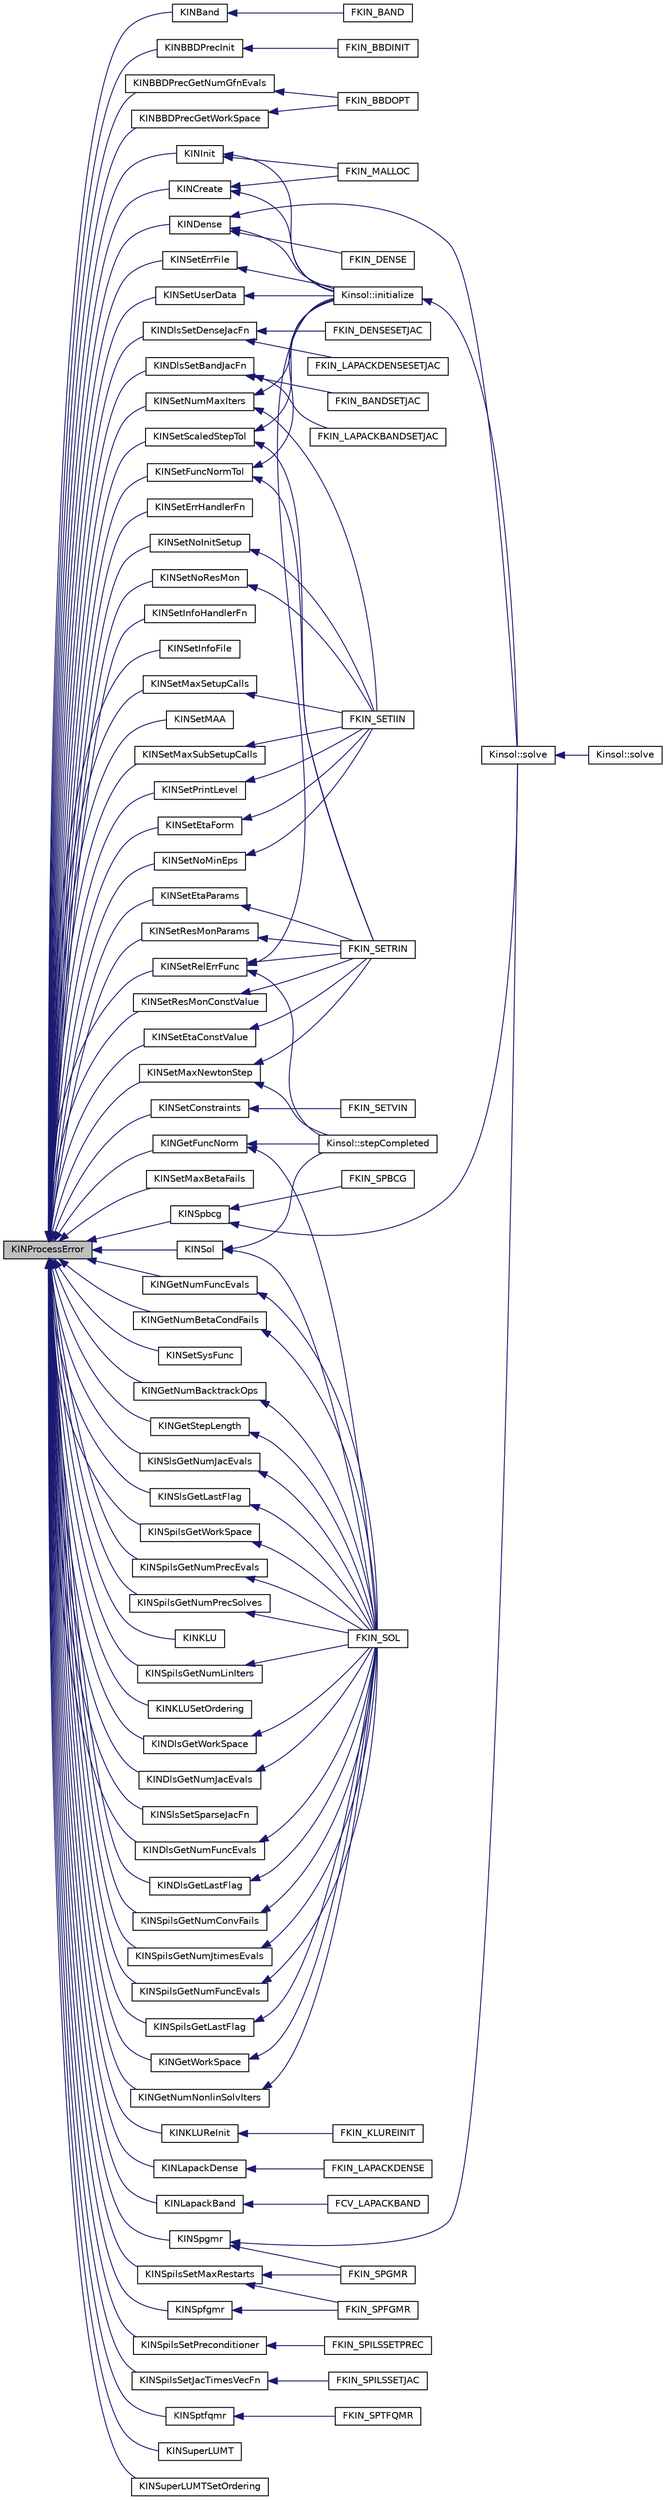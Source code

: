 digraph "KINProcessError"
{
  edge [fontname="Helvetica",fontsize="10",labelfontname="Helvetica",labelfontsize="10"];
  node [fontname="Helvetica",fontsize="10",shape=record];
  rankdir="LR";
  Node20 [label="KINProcessError",height=0.2,width=0.4,color="black", fillcolor="grey75", style="filled", fontcolor="black"];
  Node20 -> Node21 [dir="back",color="midnightblue",fontsize="10",style="solid",fontname="Helvetica"];
  Node21 [label="KINCreate",height=0.2,width=0.4,color="black", fillcolor="white", style="filled",URL="$d9/d42/kinsol_8c.html#a27146be27fd9f93ed5bce8e208c35dd6"];
  Node21 -> Node22 [dir="back",color="midnightblue",fontsize="10",style="solid",fontname="Helvetica"];
  Node22 [label="FKIN_MALLOC",height=0.2,width=0.4,color="black", fillcolor="white", style="filled",URL="$d8/d62/fkinsol_8h.html#ac4472d20a632ed9e9605b6b445b8fa6b"];
  Node21 -> Node23 [dir="back",color="midnightblue",fontsize="10",style="solid",fontname="Helvetica"];
  Node23 [label="Kinsol::initialize",height=0.2,width=0.4,color="black", fillcolor="white", style="filled",URL="$d9/dad/group__solver_kinsol.html#ga056cece1b5bb225d876de901b8909efc",tooltip="(Re-) initialize the solver "];
  Node23 -> Node24 [dir="back",color="midnightblue",fontsize="10",style="solid",fontname="Helvetica"];
  Node24 [label="Kinsol::solve",height=0.2,width=0.4,color="black", fillcolor="white", style="filled",URL="$d9/dad/group__solver_kinsol.html#ga8a18d3188ad48db47e0d37a29cdc33a2",tooltip="Solution of a (non-)linear system of equations. "];
  Node24 -> Node25 [dir="back",color="midnightblue",fontsize="10",style="solid",fontname="Helvetica"];
  Node25 [label="Kinsol::solve",height=0.2,width=0.4,color="black", fillcolor="white", style="filled",URL="$d9/dad/group__solver_kinsol.html#ga7f7e89f5594dff3c546c946054814a29"];
  Node20 -> Node26 [dir="back",color="midnightblue",fontsize="10",style="solid",fontname="Helvetica"];
  Node26 [label="KINInit",height=0.2,width=0.4,color="black", fillcolor="white", style="filled",URL="$d9/d42/kinsol_8c.html#a2f17c2873a5aa3b63b2302ce189420d0"];
  Node26 -> Node22 [dir="back",color="midnightblue",fontsize="10",style="solid",fontname="Helvetica"];
  Node26 -> Node23 [dir="back",color="midnightblue",fontsize="10",style="solid",fontname="Helvetica"];
  Node20 -> Node27 [dir="back",color="midnightblue",fontsize="10",style="solid",fontname="Helvetica"];
  Node27 [label="KINSol",height=0.2,width=0.4,color="black", fillcolor="white", style="filled",URL="$d9/d42/kinsol_8c.html#ae87ffa20765a098b3b43cb8568ed9f55"];
  Node27 -> Node28 [dir="back",color="midnightblue",fontsize="10",style="solid",fontname="Helvetica"];
  Node28 [label="FKIN_SOL",height=0.2,width=0.4,color="black", fillcolor="white", style="filled",URL="$d8/d62/fkinsol_8h.html#af1398362994472471899f0c377e1f2f8"];
  Node27 -> Node29 [dir="back",color="midnightblue",fontsize="10",style="solid",fontname="Helvetica"];
  Node29 [label="Kinsol::stepCompleted",height=0.2,width=0.4,color="black", fillcolor="white", style="filled",URL="$d9/dad/group__solver_kinsol.html#ga15051f1a428fcd773e4ed0cc33d732a4",tooltip="internal function called by Kinsol callback function to calculate sparse jacobian ..."];
  Node20 -> Node30 [dir="back",color="midnightblue",fontsize="10",style="solid",fontname="Helvetica"];
  Node30 [label="KINBand",height=0.2,width=0.4,color="black", fillcolor="white", style="filled",URL="$d5/d07/kinsol__band_8c.html#a383b378c48b120e680f24003cb1bdc50"];
  Node30 -> Node31 [dir="back",color="midnightblue",fontsize="10",style="solid",fontname="Helvetica"];
  Node31 [label="FKIN_BAND",height=0.2,width=0.4,color="black", fillcolor="white", style="filled",URL="$d8/d62/fkinsol_8h.html#a01caaff8c456d262c5b861af8e35f940"];
  Node20 -> Node32 [dir="back",color="midnightblue",fontsize="10",style="solid",fontname="Helvetica"];
  Node32 [label="KINBBDPrecInit",height=0.2,width=0.4,color="black", fillcolor="white", style="filled",URL="$d8/de8/kinsol__bbdpre_8c.html#a797e61982b1b21df9d9a726b632e6ad2"];
  Node32 -> Node33 [dir="back",color="midnightblue",fontsize="10",style="solid",fontname="Helvetica"];
  Node33 [label="FKIN_BBDINIT",height=0.2,width=0.4,color="black", fillcolor="white", style="filled",URL="$de/d1e/fkinbbd_8h.html#a864cd09098f89504cdbc2132e24c61ac"];
  Node20 -> Node34 [dir="back",color="midnightblue",fontsize="10",style="solid",fontname="Helvetica"];
  Node34 [label="KINBBDPrecGetWorkSpace",height=0.2,width=0.4,color="black", fillcolor="white", style="filled",URL="$d8/de8/kinsol__bbdpre_8c.html#a423579b11d74cb1aaf84b4565739480e"];
  Node34 -> Node35 [dir="back",color="midnightblue",fontsize="10",style="solid",fontname="Helvetica"];
  Node35 [label="FKIN_BBDOPT",height=0.2,width=0.4,color="black", fillcolor="white", style="filled",URL="$de/d1e/fkinbbd_8h.html#adc7a16e0e3fa62486fd50399d28ca381"];
  Node20 -> Node36 [dir="back",color="midnightblue",fontsize="10",style="solid",fontname="Helvetica"];
  Node36 [label="KINBBDPrecGetNumGfnEvals",height=0.2,width=0.4,color="black", fillcolor="white", style="filled",URL="$d8/de8/kinsol__bbdpre_8c.html#afb57042e5edcbf051f848fa8abf9dc27"];
  Node36 -> Node35 [dir="back",color="midnightblue",fontsize="10",style="solid",fontname="Helvetica"];
  Node20 -> Node37 [dir="back",color="midnightblue",fontsize="10",style="solid",fontname="Helvetica"];
  Node37 [label="KINDense",height=0.2,width=0.4,color="black", fillcolor="white", style="filled",URL="$df/d68/kinsol__dense_8c.html#ac194099d4be062b64bb53bebfa9c1226"];
  Node37 -> Node38 [dir="back",color="midnightblue",fontsize="10",style="solid",fontname="Helvetica"];
  Node38 [label="FKIN_DENSE",height=0.2,width=0.4,color="black", fillcolor="white", style="filled",URL="$d8/d62/fkinsol_8h.html#a4b85a10c8bee173b3c72a141ad442ed1"];
  Node37 -> Node23 [dir="back",color="midnightblue",fontsize="10",style="solid",fontname="Helvetica"];
  Node37 -> Node24 [dir="back",color="midnightblue",fontsize="10",style="solid",fontname="Helvetica"];
  Node20 -> Node39 [dir="back",color="midnightblue",fontsize="10",style="solid",fontname="Helvetica"];
  Node39 [label="KINDlsSetDenseJacFn",height=0.2,width=0.4,color="black", fillcolor="white", style="filled",URL="$d2/d0e/kinsol__direct_8c.html#a7fc5def325f5475eec71c5710058e15e"];
  Node39 -> Node40 [dir="back",color="midnightblue",fontsize="10",style="solid",fontname="Helvetica"];
  Node40 [label="FKIN_DENSESETJAC",height=0.2,width=0.4,color="black", fillcolor="white", style="filled",URL="$d8/d62/fkinsol_8h.html#ad9b0d2de8416d114d174811ee1ca878c"];
  Node39 -> Node41 [dir="back",color="midnightblue",fontsize="10",style="solid",fontname="Helvetica"];
  Node41 [label="FKIN_LAPACKDENSESETJAC",height=0.2,width=0.4,color="black", fillcolor="white", style="filled",URL="$d8/d62/fkinsol_8h.html#aacc7875bb010c7543bff9d9dc0429d04"];
  Node20 -> Node42 [dir="back",color="midnightblue",fontsize="10",style="solid",fontname="Helvetica"];
  Node42 [label="KINDlsSetBandJacFn",height=0.2,width=0.4,color="black", fillcolor="white", style="filled",URL="$d2/d0e/kinsol__direct_8c.html#a986e5ac37fb1950c58fd4c9eaeeff766"];
  Node42 -> Node43 [dir="back",color="midnightblue",fontsize="10",style="solid",fontname="Helvetica"];
  Node43 [label="FKIN_BANDSETJAC",height=0.2,width=0.4,color="black", fillcolor="white", style="filled",URL="$d8/d62/fkinsol_8h.html#aeff8141ae3d9d9e8b41ecc0c214bebf1"];
  Node42 -> Node44 [dir="back",color="midnightblue",fontsize="10",style="solid",fontname="Helvetica"];
  Node44 [label="FKIN_LAPACKBANDSETJAC",height=0.2,width=0.4,color="black", fillcolor="white", style="filled",URL="$d8/d62/fkinsol_8h.html#a4baaf2a6da1192dffa2f0dd3a44f2512"];
  Node20 -> Node45 [dir="back",color="midnightblue",fontsize="10",style="solid",fontname="Helvetica"];
  Node45 [label="KINDlsGetWorkSpace",height=0.2,width=0.4,color="black", fillcolor="white", style="filled",URL="$d2/d0e/kinsol__direct_8c.html#aed2e28caefdf6ea8d567981f3ce2b97e"];
  Node45 -> Node28 [dir="back",color="midnightblue",fontsize="10",style="solid",fontname="Helvetica"];
  Node20 -> Node46 [dir="back",color="midnightblue",fontsize="10",style="solid",fontname="Helvetica"];
  Node46 [label="KINDlsGetNumJacEvals",height=0.2,width=0.4,color="black", fillcolor="white", style="filled",URL="$d2/d0e/kinsol__direct_8c.html#aad48fcec6d98136e7e0674be0088d970"];
  Node46 -> Node28 [dir="back",color="midnightblue",fontsize="10",style="solid",fontname="Helvetica"];
  Node20 -> Node47 [dir="back",color="midnightblue",fontsize="10",style="solid",fontname="Helvetica"];
  Node47 [label="KINDlsGetNumFuncEvals",height=0.2,width=0.4,color="black", fillcolor="white", style="filled",URL="$d2/d0e/kinsol__direct_8c.html#a24c10c76a0084a793008701bdb0dca4d"];
  Node47 -> Node28 [dir="back",color="midnightblue",fontsize="10",style="solid",fontname="Helvetica"];
  Node20 -> Node48 [dir="back",color="midnightblue",fontsize="10",style="solid",fontname="Helvetica"];
  Node48 [label="KINDlsGetLastFlag",height=0.2,width=0.4,color="black", fillcolor="white", style="filled",URL="$d2/d0e/kinsol__direct_8c.html#ab8aedd9fd072241b0a3fb06a5de11078"];
  Node48 -> Node28 [dir="back",color="midnightblue",fontsize="10",style="solid",fontname="Helvetica"];
  Node20 -> Node49 [dir="back",color="midnightblue",fontsize="10",style="solid",fontname="Helvetica"];
  Node49 [label="KINSetErrHandlerFn",height=0.2,width=0.4,color="black", fillcolor="white", style="filled",URL="$d3/df4/kinsol__io_8c.html#ab6e007c8853e6b0aeaf5c22527007d86"];
  Node20 -> Node50 [dir="back",color="midnightblue",fontsize="10",style="solid",fontname="Helvetica"];
  Node50 [label="KINSetErrFile",height=0.2,width=0.4,color="black", fillcolor="white", style="filled",URL="$d3/df4/kinsol__io_8c.html#a637dfccd6a5fc56d6c6965f347b8276c"];
  Node50 -> Node23 [dir="back",color="midnightblue",fontsize="10",style="solid",fontname="Helvetica"];
  Node20 -> Node51 [dir="back",color="midnightblue",fontsize="10",style="solid",fontname="Helvetica"];
  Node51 [label="KINSetPrintLevel",height=0.2,width=0.4,color="black", fillcolor="white", style="filled",URL="$d3/df4/kinsol__io_8c.html#a0fe35f76836007274ee4aaff19773d93"];
  Node51 -> Node52 [dir="back",color="midnightblue",fontsize="10",style="solid",fontname="Helvetica"];
  Node52 [label="FKIN_SETIIN",height=0.2,width=0.4,color="black", fillcolor="white", style="filled",URL="$d8/d62/fkinsol_8h.html#a1b96e3b6f9b229d5ad2a88dd6d563742"];
  Node20 -> Node53 [dir="back",color="midnightblue",fontsize="10",style="solid",fontname="Helvetica"];
  Node53 [label="KINSetInfoHandlerFn",height=0.2,width=0.4,color="black", fillcolor="white", style="filled",URL="$d3/df4/kinsol__io_8c.html#a95627fa75e2f8cff9d87f702550f250d"];
  Node20 -> Node54 [dir="back",color="midnightblue",fontsize="10",style="solid",fontname="Helvetica"];
  Node54 [label="KINSetInfoFile",height=0.2,width=0.4,color="black", fillcolor="white", style="filled",URL="$d3/df4/kinsol__io_8c.html#a9f53721ee9e1a00089e90031627cf906"];
  Node20 -> Node55 [dir="back",color="midnightblue",fontsize="10",style="solid",fontname="Helvetica"];
  Node55 [label="KINSetUserData",height=0.2,width=0.4,color="black", fillcolor="white", style="filled",URL="$d3/df4/kinsol__io_8c.html#a9ac7e1974971e7965a6fced1069ca10e"];
  Node55 -> Node23 [dir="back",color="midnightblue",fontsize="10",style="solid",fontname="Helvetica"];
  Node20 -> Node56 [dir="back",color="midnightblue",fontsize="10",style="solid",fontname="Helvetica"];
  Node56 [label="KINSetMAA",height=0.2,width=0.4,color="black", fillcolor="white", style="filled",URL="$d3/df4/kinsol__io_8c.html#aa19144dd7da285d555eab0a46b1f7b8d"];
  Node20 -> Node57 [dir="back",color="midnightblue",fontsize="10",style="solid",fontname="Helvetica"];
  Node57 [label="KINSetNumMaxIters",height=0.2,width=0.4,color="black", fillcolor="white", style="filled",URL="$d3/df4/kinsol__io_8c.html#aab6a11f9786a12589103f92cb5b0904e"];
  Node57 -> Node52 [dir="back",color="midnightblue",fontsize="10",style="solid",fontname="Helvetica"];
  Node57 -> Node23 [dir="back",color="midnightblue",fontsize="10",style="solid",fontname="Helvetica"];
  Node20 -> Node58 [dir="back",color="midnightblue",fontsize="10",style="solid",fontname="Helvetica"];
  Node58 [label="KINSetNoInitSetup",height=0.2,width=0.4,color="black", fillcolor="white", style="filled",URL="$d3/df4/kinsol__io_8c.html#a9d0add695bdc579b02034b413c085412"];
  Node58 -> Node52 [dir="back",color="midnightblue",fontsize="10",style="solid",fontname="Helvetica"];
  Node20 -> Node59 [dir="back",color="midnightblue",fontsize="10",style="solid",fontname="Helvetica"];
  Node59 [label="KINSetNoResMon",height=0.2,width=0.4,color="black", fillcolor="white", style="filled",URL="$d3/df4/kinsol__io_8c.html#a220192fd858ac57ad1c5cd467581a346"];
  Node59 -> Node52 [dir="back",color="midnightblue",fontsize="10",style="solid",fontname="Helvetica"];
  Node20 -> Node60 [dir="back",color="midnightblue",fontsize="10",style="solid",fontname="Helvetica"];
  Node60 [label="KINSetMaxSetupCalls",height=0.2,width=0.4,color="black", fillcolor="white", style="filled",URL="$d3/df4/kinsol__io_8c.html#acb82828c3b2ec1151368e8f3445c69af"];
  Node60 -> Node52 [dir="back",color="midnightblue",fontsize="10",style="solid",fontname="Helvetica"];
  Node20 -> Node61 [dir="back",color="midnightblue",fontsize="10",style="solid",fontname="Helvetica"];
  Node61 [label="KINSetMaxSubSetupCalls",height=0.2,width=0.4,color="black", fillcolor="white", style="filled",URL="$d3/df4/kinsol__io_8c.html#aa40a5a283265aebce29418aaf83c98f4"];
  Node61 -> Node52 [dir="back",color="midnightblue",fontsize="10",style="solid",fontname="Helvetica"];
  Node20 -> Node62 [dir="back",color="midnightblue",fontsize="10",style="solid",fontname="Helvetica"];
  Node62 [label="KINSetEtaForm",height=0.2,width=0.4,color="black", fillcolor="white", style="filled",URL="$d3/df4/kinsol__io_8c.html#af4d26cffee3df3abc7a257d62983e050"];
  Node62 -> Node52 [dir="back",color="midnightblue",fontsize="10",style="solid",fontname="Helvetica"];
  Node20 -> Node63 [dir="back",color="midnightblue",fontsize="10",style="solid",fontname="Helvetica"];
  Node63 [label="KINSetEtaConstValue",height=0.2,width=0.4,color="black", fillcolor="white", style="filled",URL="$d3/df4/kinsol__io_8c.html#ad96ae3ea17c6b412660a1e388c4498cf"];
  Node63 -> Node64 [dir="back",color="midnightblue",fontsize="10",style="solid",fontname="Helvetica"];
  Node64 [label="FKIN_SETRIN",height=0.2,width=0.4,color="black", fillcolor="white", style="filled",URL="$d8/d62/fkinsol_8h.html#ab167e1e1d91ecfcea323d9553bcbc09b"];
  Node20 -> Node65 [dir="back",color="midnightblue",fontsize="10",style="solid",fontname="Helvetica"];
  Node65 [label="KINSetEtaParams",height=0.2,width=0.4,color="black", fillcolor="white", style="filled",URL="$d3/df4/kinsol__io_8c.html#a6b6d77029717ac5725fa6ba22fecffd7"];
  Node65 -> Node64 [dir="back",color="midnightblue",fontsize="10",style="solid",fontname="Helvetica"];
  Node20 -> Node66 [dir="back",color="midnightblue",fontsize="10",style="solid",fontname="Helvetica"];
  Node66 [label="KINSetResMonParams",height=0.2,width=0.4,color="black", fillcolor="white", style="filled",URL="$d3/df4/kinsol__io_8c.html#abfeac7a2f8aec4b78262a763ac2274f2"];
  Node66 -> Node64 [dir="back",color="midnightblue",fontsize="10",style="solid",fontname="Helvetica"];
  Node20 -> Node67 [dir="back",color="midnightblue",fontsize="10",style="solid",fontname="Helvetica"];
  Node67 [label="KINSetResMonConstValue",height=0.2,width=0.4,color="black", fillcolor="white", style="filled",URL="$d3/df4/kinsol__io_8c.html#a62845e14a4e8be109ca42f6d3a5af908"];
  Node67 -> Node64 [dir="back",color="midnightblue",fontsize="10",style="solid",fontname="Helvetica"];
  Node20 -> Node68 [dir="back",color="midnightblue",fontsize="10",style="solid",fontname="Helvetica"];
  Node68 [label="KINSetNoMinEps",height=0.2,width=0.4,color="black", fillcolor="white", style="filled",URL="$d3/df4/kinsol__io_8c.html#a752656e67bd42bd4c2cb9136131ca2da"];
  Node68 -> Node52 [dir="back",color="midnightblue",fontsize="10",style="solid",fontname="Helvetica"];
  Node20 -> Node69 [dir="back",color="midnightblue",fontsize="10",style="solid",fontname="Helvetica"];
  Node69 [label="KINSetMaxNewtonStep",height=0.2,width=0.4,color="black", fillcolor="white", style="filled",URL="$d3/df4/kinsol__io_8c.html#a808ba6769fad120b2cfcc9c5234030f9"];
  Node69 -> Node64 [dir="back",color="midnightblue",fontsize="10",style="solid",fontname="Helvetica"];
  Node69 -> Node29 [dir="back",color="midnightblue",fontsize="10",style="solid",fontname="Helvetica"];
  Node20 -> Node70 [dir="back",color="midnightblue",fontsize="10",style="solid",fontname="Helvetica"];
  Node70 [label="KINSetMaxBetaFails",height=0.2,width=0.4,color="black", fillcolor="white", style="filled",URL="$d3/df4/kinsol__io_8c.html#a5983b36ec8a27c33299129302c8770f9"];
  Node20 -> Node71 [dir="back",color="midnightblue",fontsize="10",style="solid",fontname="Helvetica"];
  Node71 [label="KINSetRelErrFunc",height=0.2,width=0.4,color="black", fillcolor="white", style="filled",URL="$d3/df4/kinsol__io_8c.html#a6ff0eedc2cc3abd9f33a7835608949f4"];
  Node71 -> Node64 [dir="back",color="midnightblue",fontsize="10",style="solid",fontname="Helvetica"];
  Node71 -> Node23 [dir="back",color="midnightblue",fontsize="10",style="solid",fontname="Helvetica"];
  Node71 -> Node29 [dir="back",color="midnightblue",fontsize="10",style="solid",fontname="Helvetica"];
  Node20 -> Node72 [dir="back",color="midnightblue",fontsize="10",style="solid",fontname="Helvetica"];
  Node72 [label="KINSetFuncNormTol",height=0.2,width=0.4,color="black", fillcolor="white", style="filled",URL="$d3/df4/kinsol__io_8c.html#af642eb5a66a1c1a85dc32e961183a6e4"];
  Node72 -> Node64 [dir="back",color="midnightblue",fontsize="10",style="solid",fontname="Helvetica"];
  Node72 -> Node23 [dir="back",color="midnightblue",fontsize="10",style="solid",fontname="Helvetica"];
  Node20 -> Node73 [dir="back",color="midnightblue",fontsize="10",style="solid",fontname="Helvetica"];
  Node73 [label="KINSetScaledStepTol",height=0.2,width=0.4,color="black", fillcolor="white", style="filled",URL="$d3/df4/kinsol__io_8c.html#a46866003a97c48dd93bc3463feba7714"];
  Node73 -> Node64 [dir="back",color="midnightblue",fontsize="10",style="solid",fontname="Helvetica"];
  Node73 -> Node23 [dir="back",color="midnightblue",fontsize="10",style="solid",fontname="Helvetica"];
  Node20 -> Node74 [dir="back",color="midnightblue",fontsize="10",style="solid",fontname="Helvetica"];
  Node74 [label="KINSetConstraints",height=0.2,width=0.4,color="black", fillcolor="white", style="filled",URL="$d3/df4/kinsol__io_8c.html#a7d1401be3727154a55c6630361897bf9"];
  Node74 -> Node75 [dir="back",color="midnightblue",fontsize="10",style="solid",fontname="Helvetica"];
  Node75 [label="FKIN_SETVIN",height=0.2,width=0.4,color="black", fillcolor="white", style="filled",URL="$d8/d62/fkinsol_8h.html#afaf1ede52d2f8410162d38f76c9d2da9"];
  Node20 -> Node76 [dir="back",color="midnightblue",fontsize="10",style="solid",fontname="Helvetica"];
  Node76 [label="KINSetSysFunc",height=0.2,width=0.4,color="black", fillcolor="white", style="filled",URL="$d3/df4/kinsol__io_8c.html#a243dd5b1dea55aaa6f012f7741740557"];
  Node20 -> Node77 [dir="back",color="midnightblue",fontsize="10",style="solid",fontname="Helvetica"];
  Node77 [label="KINGetWorkSpace",height=0.2,width=0.4,color="black", fillcolor="white", style="filled",URL="$d3/df4/kinsol__io_8c.html#ae3aa8257a51dc03d17a87eec2e6bd33b"];
  Node77 -> Node28 [dir="back",color="midnightblue",fontsize="10",style="solid",fontname="Helvetica"];
  Node20 -> Node78 [dir="back",color="midnightblue",fontsize="10",style="solid",fontname="Helvetica"];
  Node78 [label="KINGetNumNonlinSolvIters",height=0.2,width=0.4,color="black", fillcolor="white", style="filled",URL="$d3/df4/kinsol__io_8c.html#a3cbbc526e1da9d3b2e8f548efdc2f5bc"];
  Node78 -> Node28 [dir="back",color="midnightblue",fontsize="10",style="solid",fontname="Helvetica"];
  Node20 -> Node79 [dir="back",color="midnightblue",fontsize="10",style="solid",fontname="Helvetica"];
  Node79 [label="KINGetNumFuncEvals",height=0.2,width=0.4,color="black", fillcolor="white", style="filled",URL="$d3/df4/kinsol__io_8c.html#a5d2ebe58ad43e9de4efacfe704b45381"];
  Node79 -> Node28 [dir="back",color="midnightblue",fontsize="10",style="solid",fontname="Helvetica"];
  Node20 -> Node80 [dir="back",color="midnightblue",fontsize="10",style="solid",fontname="Helvetica"];
  Node80 [label="KINGetNumBetaCondFails",height=0.2,width=0.4,color="black", fillcolor="white", style="filled",URL="$d3/df4/kinsol__io_8c.html#abd67ef96c5b357a43b7037c4be97eafc"];
  Node80 -> Node28 [dir="back",color="midnightblue",fontsize="10",style="solid",fontname="Helvetica"];
  Node20 -> Node81 [dir="back",color="midnightblue",fontsize="10",style="solid",fontname="Helvetica"];
  Node81 [label="KINGetNumBacktrackOps",height=0.2,width=0.4,color="black", fillcolor="white", style="filled",URL="$d3/df4/kinsol__io_8c.html#a7e9bde92a926cd54fba0344f71b5b84b"];
  Node81 -> Node28 [dir="back",color="midnightblue",fontsize="10",style="solid",fontname="Helvetica"];
  Node20 -> Node82 [dir="back",color="midnightblue",fontsize="10",style="solid",fontname="Helvetica"];
  Node82 [label="KINGetFuncNorm",height=0.2,width=0.4,color="black", fillcolor="white", style="filled",URL="$d3/df4/kinsol__io_8c.html#a23d08b3a9ab97390d2b97a12afa9abe6"];
  Node82 -> Node28 [dir="back",color="midnightblue",fontsize="10",style="solid",fontname="Helvetica"];
  Node82 -> Node29 [dir="back",color="midnightblue",fontsize="10",style="solid",fontname="Helvetica"];
  Node20 -> Node83 [dir="back",color="midnightblue",fontsize="10",style="solid",fontname="Helvetica"];
  Node83 [label="KINGetStepLength",height=0.2,width=0.4,color="black", fillcolor="white", style="filled",URL="$d3/df4/kinsol__io_8c.html#a1ded18a8a9afd160374848a4ef33a569"];
  Node83 -> Node28 [dir="back",color="midnightblue",fontsize="10",style="solid",fontname="Helvetica"];
  Node20 -> Node84 [dir="back",color="midnightblue",fontsize="10",style="solid",fontname="Helvetica"];
  Node84 [label="KINKLU",height=0.2,width=0.4,color="black", fillcolor="white", style="filled",URL="$d7/df7/kinsol__klu_8c.html#ae51ec220836b3dc90df502ac6ea7c4fa"];
  Node20 -> Node85 [dir="back",color="midnightblue",fontsize="10",style="solid",fontname="Helvetica"];
  Node85 [label="KINKLUReInit",height=0.2,width=0.4,color="black", fillcolor="white", style="filled",URL="$d7/df7/kinsol__klu_8c.html#ac306c045727450195306db6fbd0bbdad"];
  Node85 -> Node86 [dir="back",color="midnightblue",fontsize="10",style="solid",fontname="Helvetica"];
  Node86 [label="FKIN_KLUREINIT",height=0.2,width=0.4,color="black", fillcolor="white", style="filled",URL="$d8/d62/fkinsol_8h.html#a0543aae4c108f1f2ac532f14bd941175"];
  Node20 -> Node87 [dir="back",color="midnightblue",fontsize="10",style="solid",fontname="Helvetica"];
  Node87 [label="KINKLUSetOrdering",height=0.2,width=0.4,color="black", fillcolor="white", style="filled",URL="$d7/df7/kinsol__klu_8c.html#aa757036220e2785a0872fdc8c8e3d6cc"];
  Node20 -> Node88 [dir="back",color="midnightblue",fontsize="10",style="solid",fontname="Helvetica"];
  Node88 [label="KINLapackDense",height=0.2,width=0.4,color="black", fillcolor="white", style="filled",URL="$df/dcd/kinsol__lapack_8c.html#a7e6469308e911316208faf782ce79475"];
  Node88 -> Node89 [dir="back",color="midnightblue",fontsize="10",style="solid",fontname="Helvetica"];
  Node89 [label="FKIN_LAPACKDENSE",height=0.2,width=0.4,color="black", fillcolor="white", style="filled",URL="$d8/d62/fkinsol_8h.html#ab758e8b1f716d63f9986a3013e43d7c3"];
  Node20 -> Node90 [dir="back",color="midnightblue",fontsize="10",style="solid",fontname="Helvetica"];
  Node90 [label="KINLapackBand",height=0.2,width=0.4,color="black", fillcolor="white", style="filled",URL="$df/dcd/kinsol__lapack_8c.html#a463c921deaad385b447723dfe0ab6074"];
  Node90 -> Node91 [dir="back",color="midnightblue",fontsize="10",style="solid",fontname="Helvetica"];
  Node91 [label="FCV_LAPACKBAND",height=0.2,width=0.4,color="black", fillcolor="white", style="filled",URL="$d7/d14/fkinlapack_8c.html#a6d3193e91a05567c592e6c04227e329a"];
  Node20 -> Node92 [dir="back",color="midnightblue",fontsize="10",style="solid",fontname="Helvetica"];
  Node92 [label="KINSlsSetSparseJacFn",height=0.2,width=0.4,color="black", fillcolor="white", style="filled",URL="$d7/db7/kinsol__sparse_8c.html#ad83cb62bcaafc5475ee5c42c59ce9c8c"];
  Node20 -> Node93 [dir="back",color="midnightblue",fontsize="10",style="solid",fontname="Helvetica"];
  Node93 [label="KINSlsGetNumJacEvals",height=0.2,width=0.4,color="black", fillcolor="white", style="filled",URL="$d7/db7/kinsol__sparse_8c.html#a3ec42556108f4e5abd2232fa60e04946"];
  Node93 -> Node28 [dir="back",color="midnightblue",fontsize="10",style="solid",fontname="Helvetica"];
  Node20 -> Node94 [dir="back",color="midnightblue",fontsize="10",style="solid",fontname="Helvetica"];
  Node94 [label="KINSlsGetLastFlag",height=0.2,width=0.4,color="black", fillcolor="white", style="filled",URL="$d7/db7/kinsol__sparse_8c.html#ad8abf62dd3280658ebb71b4597d46f5f"];
  Node94 -> Node28 [dir="back",color="midnightblue",fontsize="10",style="solid",fontname="Helvetica"];
  Node20 -> Node95 [dir="back",color="midnightblue",fontsize="10",style="solid",fontname="Helvetica"];
  Node95 [label="KINSpbcg",height=0.2,width=0.4,color="black", fillcolor="white", style="filled",URL="$d1/d14/kinsol__spbcgs_8c.html#a6f9e39af1dfb42ed18be2a2a42db98e7"];
  Node95 -> Node96 [dir="back",color="midnightblue",fontsize="10",style="solid",fontname="Helvetica"];
  Node96 [label="FKIN_SPBCG",height=0.2,width=0.4,color="black", fillcolor="white", style="filled",URL="$d8/d62/fkinsol_8h.html#a913f3b0fdff4f50b9a754cae84e7cc29"];
  Node95 -> Node24 [dir="back",color="midnightblue",fontsize="10",style="solid",fontname="Helvetica"];
  Node20 -> Node97 [dir="back",color="midnightblue",fontsize="10",style="solid",fontname="Helvetica"];
  Node97 [label="KINSpfgmr",height=0.2,width=0.4,color="black", fillcolor="white", style="filled",URL="$de/d1b/kinsol__spfgmr_8c.html#a0a95d2bbb86e2439dfe188696184456c"];
  Node97 -> Node98 [dir="back",color="midnightblue",fontsize="10",style="solid",fontname="Helvetica"];
  Node98 [label="FKIN_SPFGMR",height=0.2,width=0.4,color="black", fillcolor="white", style="filled",URL="$d8/d62/fkinsol_8h.html#a1cab717f8bb88ecfdca2d3c5be47caee"];
  Node20 -> Node99 [dir="back",color="midnightblue",fontsize="10",style="solid",fontname="Helvetica"];
  Node99 [label="KINSpgmr",height=0.2,width=0.4,color="black", fillcolor="white", style="filled",URL="$d7/ddc/kinsol__spgmr_8c.html#a94b19a44fa9dbc57e97fabbc0647dbc8"];
  Node99 -> Node100 [dir="back",color="midnightblue",fontsize="10",style="solid",fontname="Helvetica"];
  Node100 [label="FKIN_SPGMR",height=0.2,width=0.4,color="black", fillcolor="white", style="filled",URL="$d8/d62/fkinsol_8h.html#a6cf6ad738ecfecedb42bcce34a2a1d23"];
  Node99 -> Node24 [dir="back",color="midnightblue",fontsize="10",style="solid",fontname="Helvetica"];
  Node20 -> Node101 [dir="back",color="midnightblue",fontsize="10",style="solid",fontname="Helvetica"];
  Node101 [label="KINSpilsSetMaxRestarts",height=0.2,width=0.4,color="black", fillcolor="white", style="filled",URL="$d4/d18/kinsol__spils_8c.html#a016bcc34461370205289e2642da56221"];
  Node101 -> Node100 [dir="back",color="midnightblue",fontsize="10",style="solid",fontname="Helvetica"];
  Node101 -> Node98 [dir="back",color="midnightblue",fontsize="10",style="solid",fontname="Helvetica"];
  Node20 -> Node102 [dir="back",color="midnightblue",fontsize="10",style="solid",fontname="Helvetica"];
  Node102 [label="KINSpilsSetPreconditioner",height=0.2,width=0.4,color="black", fillcolor="white", style="filled",URL="$d4/d18/kinsol__spils_8c.html#a3dd8be96ea46e48bf1d2fa4d38373997"];
  Node102 -> Node103 [dir="back",color="midnightblue",fontsize="10",style="solid",fontname="Helvetica"];
  Node103 [label="FKIN_SPILSSETPREC",height=0.2,width=0.4,color="black", fillcolor="white", style="filled",URL="$d8/d62/fkinsol_8h.html#ac00d6e1db247119028cb23a7ada9da7d"];
  Node20 -> Node104 [dir="back",color="midnightblue",fontsize="10",style="solid",fontname="Helvetica"];
  Node104 [label="KINSpilsSetJacTimesVecFn",height=0.2,width=0.4,color="black", fillcolor="white", style="filled",URL="$d4/d18/kinsol__spils_8c.html#a1979b030c40961a4d84a0c4e2e2355a2"];
  Node104 -> Node105 [dir="back",color="midnightblue",fontsize="10",style="solid",fontname="Helvetica"];
  Node105 [label="FKIN_SPILSSETJAC",height=0.2,width=0.4,color="black", fillcolor="white", style="filled",URL="$d8/d62/fkinsol_8h.html#ac84cb39adbc75c736cfb847a786b35be"];
  Node20 -> Node106 [dir="back",color="midnightblue",fontsize="10",style="solid",fontname="Helvetica"];
  Node106 [label="KINSpilsGetWorkSpace",height=0.2,width=0.4,color="black", fillcolor="white", style="filled",URL="$d4/d18/kinsol__spils_8c.html#ac2202a11eb6dda2be037549080430ab0"];
  Node106 -> Node28 [dir="back",color="midnightblue",fontsize="10",style="solid",fontname="Helvetica"];
  Node20 -> Node107 [dir="back",color="midnightblue",fontsize="10",style="solid",fontname="Helvetica"];
  Node107 [label="KINSpilsGetNumPrecEvals",height=0.2,width=0.4,color="black", fillcolor="white", style="filled",URL="$d4/d18/kinsol__spils_8c.html#a21a8b9a95a22847b5944376df1be6a93"];
  Node107 -> Node28 [dir="back",color="midnightblue",fontsize="10",style="solid",fontname="Helvetica"];
  Node20 -> Node108 [dir="back",color="midnightblue",fontsize="10",style="solid",fontname="Helvetica"];
  Node108 [label="KINSpilsGetNumPrecSolves",height=0.2,width=0.4,color="black", fillcolor="white", style="filled",URL="$d4/d18/kinsol__spils_8c.html#a4a6dea8766bd1b93d47752a7a64f379f"];
  Node108 -> Node28 [dir="back",color="midnightblue",fontsize="10",style="solid",fontname="Helvetica"];
  Node20 -> Node109 [dir="back",color="midnightblue",fontsize="10",style="solid",fontname="Helvetica"];
  Node109 [label="KINSpilsGetNumLinIters",height=0.2,width=0.4,color="black", fillcolor="white", style="filled",URL="$d4/d18/kinsol__spils_8c.html#a3d9ab9856503404ff816ee18608d4ace"];
  Node109 -> Node28 [dir="back",color="midnightblue",fontsize="10",style="solid",fontname="Helvetica"];
  Node20 -> Node110 [dir="back",color="midnightblue",fontsize="10",style="solid",fontname="Helvetica"];
  Node110 [label="KINSpilsGetNumConvFails",height=0.2,width=0.4,color="black", fillcolor="white", style="filled",URL="$d4/d18/kinsol__spils_8c.html#a4e6c72280a02961036438cce8a93ca6d"];
  Node110 -> Node28 [dir="back",color="midnightblue",fontsize="10",style="solid",fontname="Helvetica"];
  Node20 -> Node111 [dir="back",color="midnightblue",fontsize="10",style="solid",fontname="Helvetica"];
  Node111 [label="KINSpilsGetNumJtimesEvals",height=0.2,width=0.4,color="black", fillcolor="white", style="filled",URL="$d4/d18/kinsol__spils_8c.html#a148a087f5b28a21cd21c743329ffbf77"];
  Node111 -> Node28 [dir="back",color="midnightblue",fontsize="10",style="solid",fontname="Helvetica"];
  Node20 -> Node112 [dir="back",color="midnightblue",fontsize="10",style="solid",fontname="Helvetica"];
  Node112 [label="KINSpilsGetNumFuncEvals",height=0.2,width=0.4,color="black", fillcolor="white", style="filled",URL="$d4/d18/kinsol__spils_8c.html#a05b985188d34ac393c54bcc716f9ee2c"];
  Node112 -> Node28 [dir="back",color="midnightblue",fontsize="10",style="solid",fontname="Helvetica"];
  Node20 -> Node113 [dir="back",color="midnightblue",fontsize="10",style="solid",fontname="Helvetica"];
  Node113 [label="KINSpilsGetLastFlag",height=0.2,width=0.4,color="black", fillcolor="white", style="filled",URL="$d4/d18/kinsol__spils_8c.html#a01f2502741225bbb29f37d4873b06cdf"];
  Node113 -> Node28 [dir="back",color="midnightblue",fontsize="10",style="solid",fontname="Helvetica"];
  Node20 -> Node114 [dir="back",color="midnightblue",fontsize="10",style="solid",fontname="Helvetica"];
  Node114 [label="KINSptfqmr",height=0.2,width=0.4,color="black", fillcolor="white", style="filled",URL="$d3/d09/kinsol__sptfqmr_8c.html#a4bf8a1ec06db01c015858bdc3fe92c0b"];
  Node114 -> Node115 [dir="back",color="midnightblue",fontsize="10",style="solid",fontname="Helvetica"];
  Node115 [label="FKIN_SPTFQMR",height=0.2,width=0.4,color="black", fillcolor="white", style="filled",URL="$d8/d62/fkinsol_8h.html#a2c4414880a280da203bcdf61780d59f7"];
  Node20 -> Node116 [dir="back",color="midnightblue",fontsize="10",style="solid",fontname="Helvetica"];
  Node116 [label="KINSuperLUMT",height=0.2,width=0.4,color="black", fillcolor="white", style="filled",URL="$df/d36/kinsol__superlumt_8c.html#a902c06225ac139e5642897b59e7eab5b"];
  Node20 -> Node117 [dir="back",color="midnightblue",fontsize="10",style="solid",fontname="Helvetica"];
  Node117 [label="KINSuperLUMTSetOrdering",height=0.2,width=0.4,color="black", fillcolor="white", style="filled",URL="$df/d36/kinsol__superlumt_8c.html#a0d92108bebeb004cc6d7c3f7fb2efdd8"];
}
